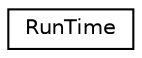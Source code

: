 digraph "Graphical Class Hierarchy"
{
 // LATEX_PDF_SIZE
  edge [fontname="Helvetica",fontsize="10",labelfontname="Helvetica",labelfontsize="10"];
  node [fontname="Helvetica",fontsize="10",shape=record];
  rankdir="LR";
  Node0 [label="RunTime",height=0.2,width=0.4,color="black", fillcolor="white", style="filled",URL="$classRunTime.html",tooltip=" "];
}

